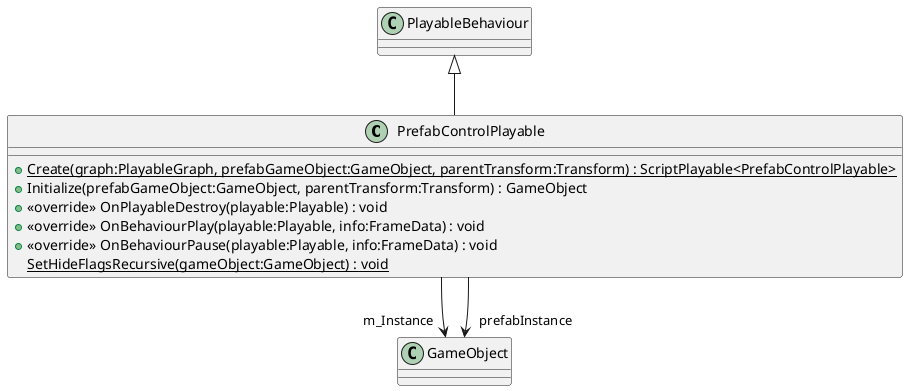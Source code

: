 @startuml
class PrefabControlPlayable {
    + {static} Create(graph:PlayableGraph, prefabGameObject:GameObject, parentTransform:Transform) : ScriptPlayable<PrefabControlPlayable>
    + Initialize(prefabGameObject:GameObject, parentTransform:Transform) : GameObject
    + <<override>> OnPlayableDestroy(playable:Playable) : void
    + <<override>> OnBehaviourPlay(playable:Playable, info:FrameData) : void
    + <<override>> OnBehaviourPause(playable:Playable, info:FrameData) : void
    {static} SetHideFlagsRecursive(gameObject:GameObject) : void
}
PlayableBehaviour <|-- PrefabControlPlayable
PrefabControlPlayable --> "m_Instance" GameObject
PrefabControlPlayable --> "prefabInstance" GameObject
@enduml
